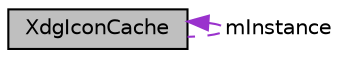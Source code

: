 digraph G
{
  edge [fontname="Helvetica",fontsize="10",labelfontname="Helvetica",labelfontsize="10"];
  node [fontname="Helvetica",fontsize="10",shape=record];
  Node1 [label="XdgIconCache",height=0.2,width=0.4,color="black", fillcolor="grey75", style="filled" fontcolor="black"];
  Node1 -> Node1 [dir=back,color="darkorchid3",fontsize="10",style="dashed",label="mInstance",fontname="Helvetica"];
}
